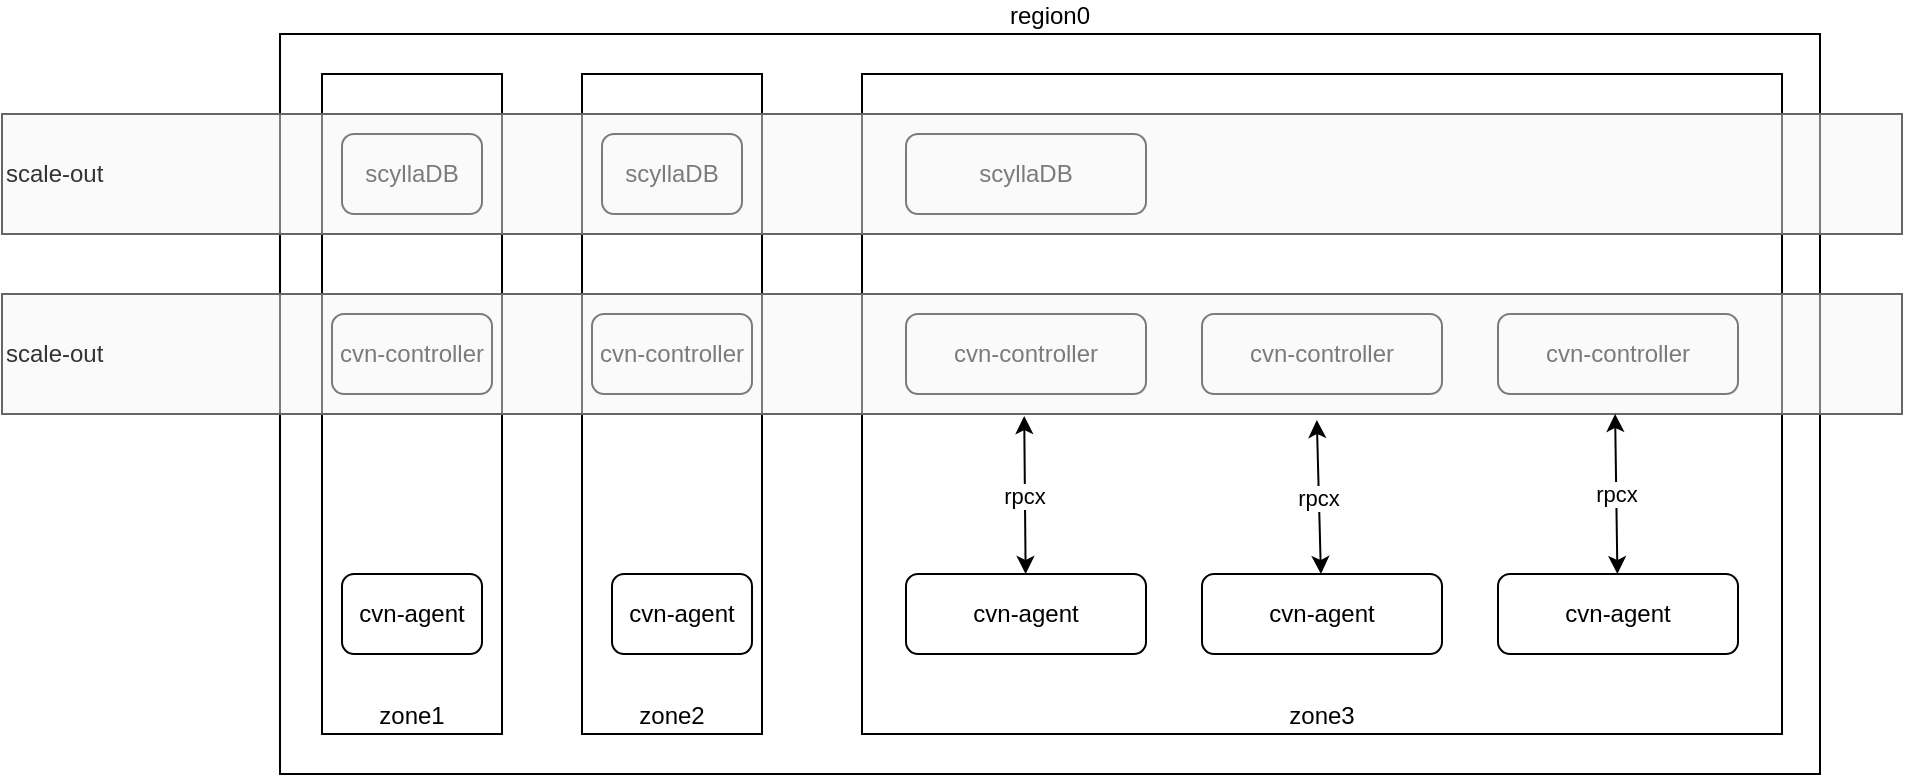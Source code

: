 <mxfile version="21.2.3" type="github">
  <diagram name="部署图" id="49O_F_yCy1H9jbOfkMmK">
    <mxGraphModel dx="1947" dy="452" grid="1" gridSize="10" guides="1" tooltips="1" connect="1" arrows="1" fold="1" page="1" pageScale="1" pageWidth="827" pageHeight="1169" math="0" shadow="0">
      <root>
        <mxCell id="0" />
        <mxCell id="1" parent="0" />
        <mxCell id="_xxn3V-7jnf_0HgaJS1W-6" value="region0" style="rounded=0;whiteSpace=wrap;html=1;labelPosition=center;verticalLabelPosition=top;align=center;verticalAlign=bottom;" vertex="1" parent="1">
          <mxGeometry x="29" y="60" width="770" height="370" as="geometry" />
        </mxCell>
        <mxCell id="_xxn3V-7jnf_0HgaJS1W-7" value="zone3" style="rounded=0;whiteSpace=wrap;html=1;verticalAlign=bottom;" vertex="1" parent="1">
          <mxGeometry x="320" y="80" width="460" height="330" as="geometry" />
        </mxCell>
        <mxCell id="_xxn3V-7jnf_0HgaJS1W-8" value="zone1" style="rounded=0;whiteSpace=wrap;html=1;verticalAlign=bottom;" vertex="1" parent="1">
          <mxGeometry x="50" y="80" width="90" height="330" as="geometry" />
        </mxCell>
        <mxCell id="_xxn3V-7jnf_0HgaJS1W-9" value="zone2" style="rounded=0;whiteSpace=wrap;html=1;verticalAlign=bottom;" vertex="1" parent="1">
          <mxGeometry x="180" y="80" width="90" height="330" as="geometry" />
        </mxCell>
        <mxCell id="_xxn3V-7jnf_0HgaJS1W-10" value="scyllaDB" style="rounded=1;whiteSpace=wrap;html=1;" vertex="1" parent="1">
          <mxGeometry x="342" y="110" width="120" height="40" as="geometry" />
        </mxCell>
        <mxCell id="_xxn3V-7jnf_0HgaJS1W-12" value="cvn-controller" style="rounded=1;whiteSpace=wrap;html=1;" vertex="1" parent="1">
          <mxGeometry x="342" y="200" width="120" height="40" as="geometry" />
        </mxCell>
        <mxCell id="_xxn3V-7jnf_0HgaJS1W-13" value="scyllaDB" style="rounded=1;whiteSpace=wrap;html=1;" vertex="1" parent="1">
          <mxGeometry x="190" y="110" width="70" height="40" as="geometry" />
        </mxCell>
        <mxCell id="_xxn3V-7jnf_0HgaJS1W-14" value="scyllaDB" style="rounded=1;whiteSpace=wrap;html=1;" vertex="1" parent="1">
          <mxGeometry x="60" y="110" width="70" height="40" as="geometry" />
        </mxCell>
        <mxCell id="_xxn3V-7jnf_0HgaJS1W-15" value="cvn-controller" style="rounded=1;whiteSpace=wrap;html=1;" vertex="1" parent="1">
          <mxGeometry x="490" y="200" width="120" height="40" as="geometry" />
        </mxCell>
        <mxCell id="_xxn3V-7jnf_0HgaJS1W-16" value="cvn-controller" style="rounded=1;whiteSpace=wrap;html=1;" vertex="1" parent="1">
          <mxGeometry x="638" y="200" width="120" height="40" as="geometry" />
        </mxCell>
        <mxCell id="_xxn3V-7jnf_0HgaJS1W-17" value="cvn-controller" style="rounded=1;whiteSpace=wrap;html=1;" vertex="1" parent="1">
          <mxGeometry x="185" y="200" width="80" height="40" as="geometry" />
        </mxCell>
        <mxCell id="_xxn3V-7jnf_0HgaJS1W-18" value="cvn-controller" style="rounded=1;whiteSpace=wrap;html=1;" vertex="1" parent="1">
          <mxGeometry x="55" y="200" width="80" height="40" as="geometry" />
        </mxCell>
        <mxCell id="_xxn3V-7jnf_0HgaJS1W-19" value="cvn-agent" style="rounded=1;whiteSpace=wrap;html=1;" vertex="1" parent="1">
          <mxGeometry x="342" y="330" width="120" height="40" as="geometry" />
        </mxCell>
        <mxCell id="_xxn3V-7jnf_0HgaJS1W-20" value="cvn-agent" style="rounded=1;whiteSpace=wrap;html=1;" vertex="1" parent="1">
          <mxGeometry x="490" y="330" width="120" height="40" as="geometry" />
        </mxCell>
        <mxCell id="_xxn3V-7jnf_0HgaJS1W-21" value="cvn-agent" style="rounded=1;whiteSpace=wrap;html=1;" vertex="1" parent="1">
          <mxGeometry x="638" y="330" width="120" height="40" as="geometry" />
        </mxCell>
        <mxCell id="_xxn3V-7jnf_0HgaJS1W-22" value="scale-out" style="rounded=0;whiteSpace=wrap;html=1;fillColor=#f5f5f5;fontColor=#333333;strokeColor=#666666;fillOpacity=50;align=left;" vertex="1" parent="1">
          <mxGeometry x="-110" y="100" width="950" height="60" as="geometry" />
        </mxCell>
        <mxCell id="_xxn3V-7jnf_0HgaJS1W-23" value="scale-out" style="rounded=0;whiteSpace=wrap;html=1;fillColor=#f5f5f5;fontColor=#333333;strokeColor=#666666;fillOpacity=50;align=left;" vertex="1" parent="1">
          <mxGeometry x="-110" y="190" width="950" height="60" as="geometry" />
        </mxCell>
        <mxCell id="_xxn3V-7jnf_0HgaJS1W-24" value="cvn-agent" style="rounded=1;whiteSpace=wrap;html=1;" vertex="1" parent="1">
          <mxGeometry x="60" y="330" width="70" height="40" as="geometry" />
        </mxCell>
        <mxCell id="_xxn3V-7jnf_0HgaJS1W-25" value="cvn-agent" style="rounded=1;whiteSpace=wrap;html=1;" vertex="1" parent="1">
          <mxGeometry x="195" y="330" width="70" height="40" as="geometry" />
        </mxCell>
        <mxCell id="_xxn3V-7jnf_0HgaJS1W-26" value="rpcx" style="endArrow=classic;startArrow=classic;html=1;rounded=0;entryX=0.538;entryY=1.017;entryDx=0;entryDy=0;entryPerimeter=0;" edge="1" parent="1" source="_xxn3V-7jnf_0HgaJS1W-19" target="_xxn3V-7jnf_0HgaJS1W-23">
          <mxGeometry width="50" height="50" relative="1" as="geometry">
            <mxPoint x="370" y="314" as="sourcePoint" />
            <mxPoint x="374" y="250" as="targetPoint" />
          </mxGeometry>
        </mxCell>
        <mxCell id="_xxn3V-7jnf_0HgaJS1W-27" value="rpcx" style="endArrow=classic;startArrow=classic;html=1;rounded=0;entryX=0.692;entryY=1.05;entryDx=0;entryDy=0;entryPerimeter=0;" edge="1" parent="1" source="_xxn3V-7jnf_0HgaJS1W-20" target="_xxn3V-7jnf_0HgaJS1W-23">
          <mxGeometry width="50" height="50" relative="1" as="geometry">
            <mxPoint x="412" y="340" as="sourcePoint" />
            <mxPoint x="411" y="261" as="targetPoint" />
          </mxGeometry>
        </mxCell>
        <mxCell id="_xxn3V-7jnf_0HgaJS1W-28" value="rpcx" style="endArrow=classic;startArrow=classic;html=1;rounded=0;entryX=0.849;entryY=1;entryDx=0;entryDy=0;entryPerimeter=0;" edge="1" parent="1" source="_xxn3V-7jnf_0HgaJS1W-21" target="_xxn3V-7jnf_0HgaJS1W-23">
          <mxGeometry width="50" height="50" relative="1" as="geometry">
            <mxPoint x="422" y="350" as="sourcePoint" />
            <mxPoint x="421" y="271" as="targetPoint" />
          </mxGeometry>
        </mxCell>
      </root>
    </mxGraphModel>
  </diagram>
</mxfile>
